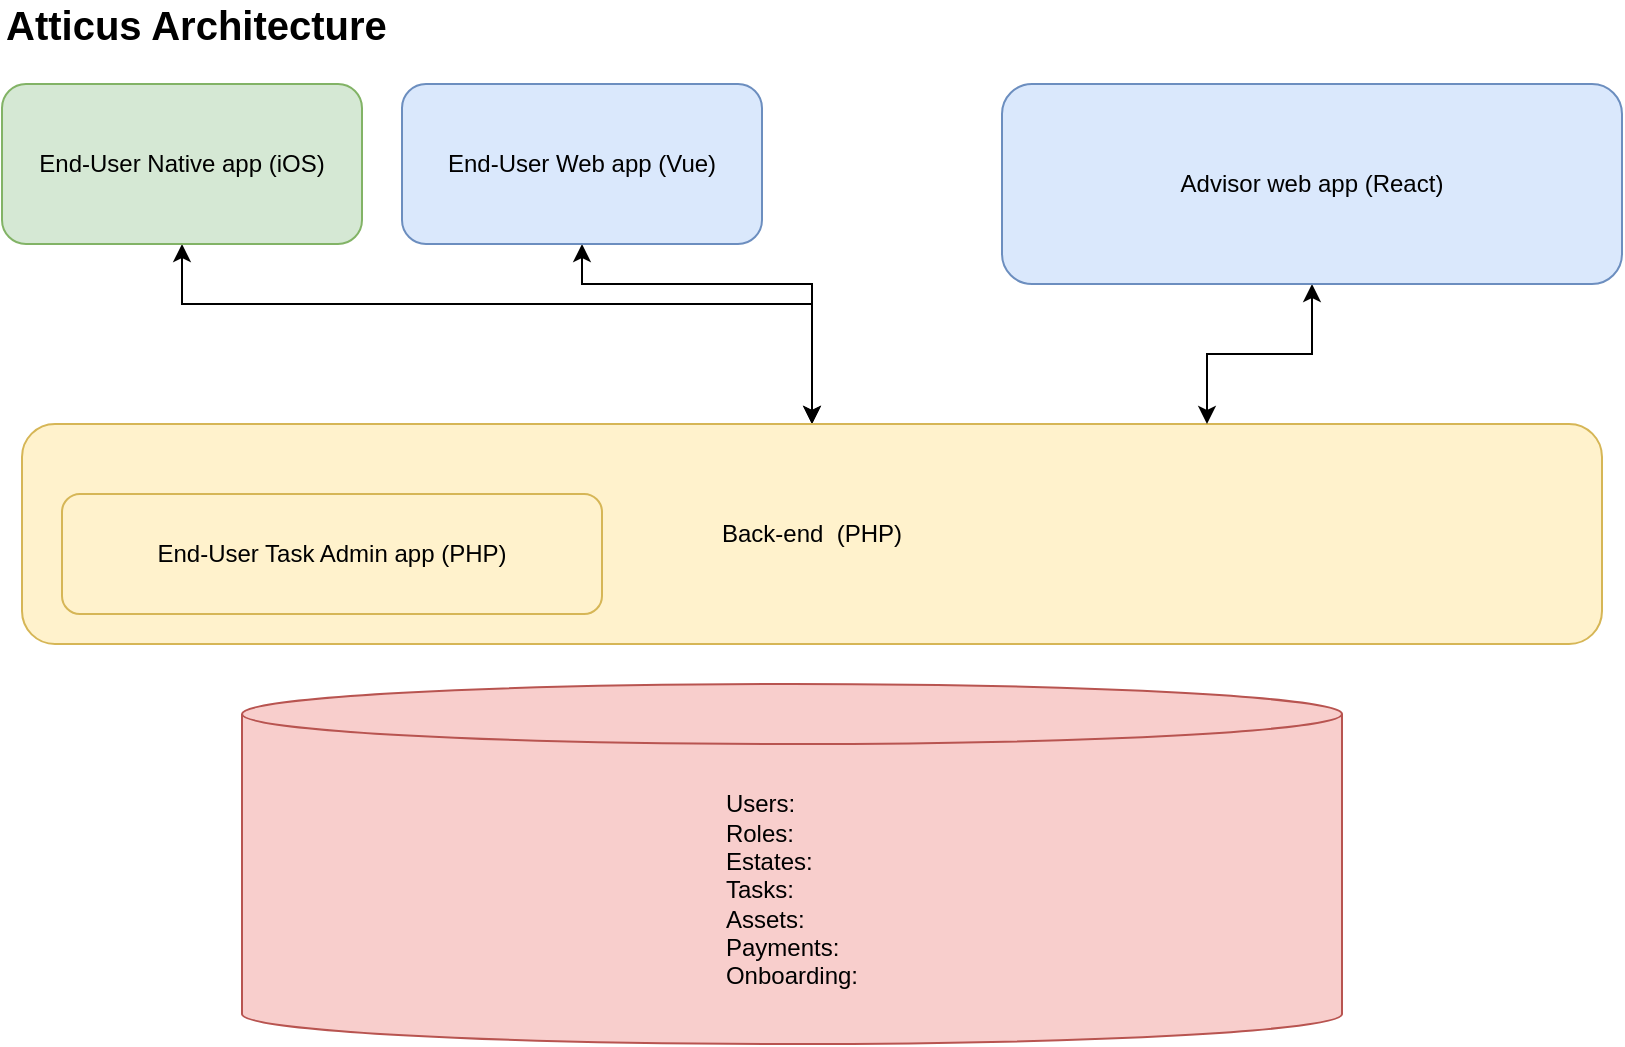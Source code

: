 <mxfile version="14.5.3" type="github">
  <diagram id="hORtsy15I5TiBe-Y05pS" name="Page-1">
    <mxGraphModel dx="954" dy="635" grid="1" gridSize="10" guides="1" tooltips="1" connect="1" arrows="1" fold="1" page="1" pageScale="1" pageWidth="850" pageHeight="1100" math="0" shadow="0">
      <root>
        <mxCell id="0" />
        <mxCell id="1" parent="0" />
        <mxCell id="4mYLjSB-k0xlrei7reEP-1" value="&lt;div style=&quot;text-align: left&quot;&gt;&lt;span&gt;Users:&amp;nbsp;&lt;/span&gt;&lt;/div&gt;&lt;div style=&quot;text-align: left&quot;&gt;&lt;span&gt;Roles:&amp;nbsp;&lt;/span&gt;&lt;/div&gt;&lt;div style=&quot;text-align: left&quot;&gt;&lt;span&gt;Estates:&amp;nbsp;&lt;/span&gt;&lt;/div&gt;&lt;div style=&quot;text-align: left&quot;&gt;&lt;span&gt;Tasks:&lt;/span&gt;&lt;/div&gt;&lt;div style=&quot;text-align: left&quot;&gt;&lt;span&gt;Assets:&lt;/span&gt;&lt;/div&gt;&lt;div style=&quot;text-align: left&quot;&gt;&lt;span&gt;Payments:&amp;nbsp;&lt;/span&gt;&lt;/div&gt;&lt;div style=&quot;text-align: left&quot;&gt;&lt;span&gt;Onboarding:&lt;/span&gt;&lt;/div&gt;" style="shape=cylinder3;whiteSpace=wrap;html=1;boundedLbl=1;backgroundOutline=1;size=15;fillColor=#f8cecc;strokeColor=#b85450;" vertex="1" parent="1">
          <mxGeometry x="140" y="360" width="550" height="180" as="geometry" />
        </mxCell>
        <mxCell id="4mYLjSB-k0xlrei7reEP-13" style="edgeStyle=orthogonalEdgeStyle;rounded=0;orthogonalLoop=1;jettySize=auto;html=1;exitX=0.5;exitY=1;exitDx=0;exitDy=0;fontSize=20;startArrow=classic;startFill=1;" edge="1" parent="1" source="4mYLjSB-k0xlrei7reEP-2" target="4mYLjSB-k0xlrei7reEP-5">
          <mxGeometry relative="1" as="geometry">
            <Array as="points">
              <mxPoint x="310" y="160" />
              <mxPoint x="425" y="160" />
            </Array>
          </mxGeometry>
        </mxCell>
        <mxCell id="4mYLjSB-k0xlrei7reEP-2" value="End-User Web app (Vue)&lt;br&gt;" style="rounded=1;whiteSpace=wrap;html=1;fillColor=#dae8fc;strokeColor=#6c8ebf;" vertex="1" parent="1">
          <mxGeometry x="220" y="60" width="180" height="80" as="geometry" />
        </mxCell>
        <mxCell id="4mYLjSB-k0xlrei7reEP-12" style="edgeStyle=orthogonalEdgeStyle;rounded=0;orthogonalLoop=1;jettySize=auto;html=1;exitX=0.5;exitY=1;exitDx=0;exitDy=0;fontSize=20;startArrow=classic;startFill=1;" edge="1" parent="1" source="4mYLjSB-k0xlrei7reEP-3" target="4mYLjSB-k0xlrei7reEP-5">
          <mxGeometry relative="1" as="geometry">
            <Array as="points">
              <mxPoint x="110" y="170" />
              <mxPoint x="425" y="170" />
            </Array>
          </mxGeometry>
        </mxCell>
        <mxCell id="4mYLjSB-k0xlrei7reEP-3" value="End-User Native app (iOS)" style="rounded=1;whiteSpace=wrap;html=1;fillColor=#d5e8d4;strokeColor=#82b366;" vertex="1" parent="1">
          <mxGeometry x="20" y="60" width="180" height="80" as="geometry" />
        </mxCell>
        <mxCell id="4mYLjSB-k0xlrei7reEP-5" value="Back-end&amp;nbsp; (PHP)" style="rounded=1;whiteSpace=wrap;html=1;fillColor=#fff2cc;strokeColor=#d6b656;" vertex="1" parent="1">
          <mxGeometry x="30" y="230" width="790" height="110" as="geometry" />
        </mxCell>
        <mxCell id="4mYLjSB-k0xlrei7reEP-10" style="edgeStyle=orthogonalEdgeStyle;rounded=0;orthogonalLoop=1;jettySize=auto;html=1;exitX=0.5;exitY=1;exitDx=0;exitDy=0;entryX=0.75;entryY=0;entryDx=0;entryDy=0;fontSize=20;startArrow=classic;startFill=1;" edge="1" parent="1" source="4mYLjSB-k0xlrei7reEP-6" target="4mYLjSB-k0xlrei7reEP-5">
          <mxGeometry relative="1" as="geometry" />
        </mxCell>
        <mxCell id="4mYLjSB-k0xlrei7reEP-6" value="Advisor web app (React)" style="rounded=1;whiteSpace=wrap;html=1;fillColor=#dae8fc;strokeColor=#6c8ebf;" vertex="1" parent="1">
          <mxGeometry x="520" y="60" width="310" height="100" as="geometry" />
        </mxCell>
        <mxCell id="4mYLjSB-k0xlrei7reEP-7" value="Atticus Architecture" style="text;html=1;strokeColor=none;fillColor=none;align=left;verticalAlign=middle;whiteSpace=wrap;rounded=0;fontSize=20;fontStyle=1" vertex="1" parent="1">
          <mxGeometry x="20" y="20" width="270" height="20" as="geometry" />
        </mxCell>
        <mxCell id="4mYLjSB-k0xlrei7reEP-4" value="End-User Task Admin app (PHP)" style="rounded=1;whiteSpace=wrap;html=1;fillColor=#fff2cc;strokeColor=#d6b656;" vertex="1" parent="1">
          <mxGeometry x="50" y="265" width="270" height="60" as="geometry" />
        </mxCell>
      </root>
    </mxGraphModel>
  </diagram>
</mxfile>
